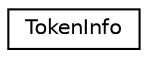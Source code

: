 digraph "类继承关系图"
{
 // INTERACTIVE_SVG=YES
 // LATEX_PDF_SIZE
  edge [fontname="Helvetica",fontsize="10",labelfontname="Helvetica",labelfontsize="10"];
  node [fontname="Helvetica",fontsize="10",shape=record];
  rankdir="LR";
  Node0 [label="TokenInfo",height=0.2,width=0.4,color="black", fillcolor="white", style="filled",URL="$d6/df4/struct_token_info.html",tooltip="Data associated with a token used by the comment block parser."];
}

